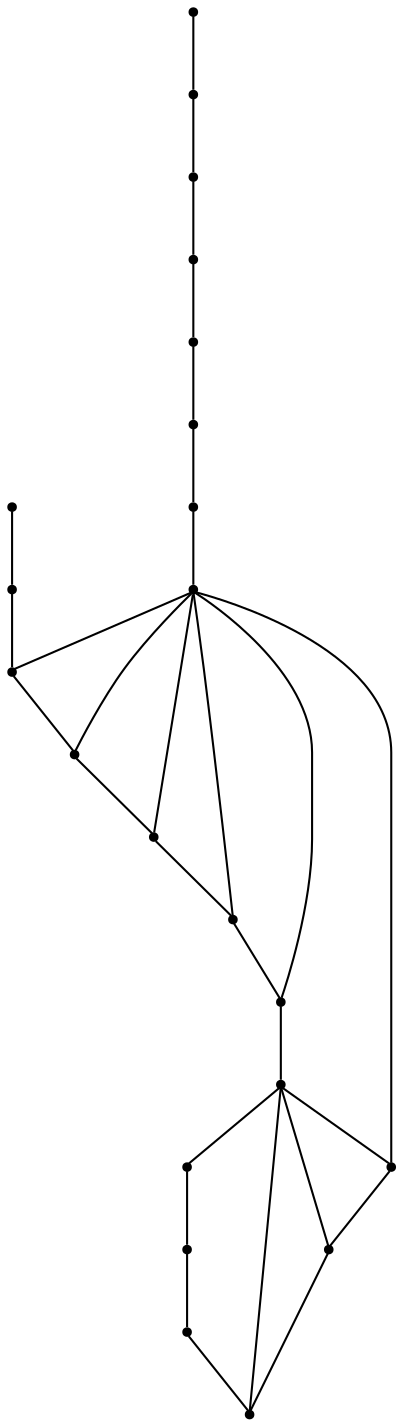 graph {
  node [shape=point,comment="{\"directed\":false,\"doi\":\"10.1007/11618058_25\",\"figure\":\"9 (1)\"}"]

  v0 [pos="376.9242777979651,962.9791259765623"]
  v1 [pos="481.78129542151163,962.9791259765623"]
  v2 [pos="586.6424781976744,962.9791259765623"]
  v3 [pos="691.4994640261627,962.9791259765623"]
  v4 [pos="796.3564498546511,962.9791259765623"]
  v5 [pos="901.2134992732558,962.9791259765623"]
  v6 [pos="1006.0746184593023,962.9791259765623"]
  v7 [pos="1110.9316678779069,962.9791259765623"]
  v8 [pos="1215.788590116279,962.9791259765623"]
  v9 [pos="1320.6498364825582,962.9791259765623"]
  v10 [pos="1425.5068859011628,962.9791259765623"]
  v11 [pos="376.92427779796515,1329.9166361490884"]
  v12 [pos="481.78129542151163,1329.9166361490884"]
  v13 [pos="586.6424781976744,1329.9166361490884"]
  v14 [pos="691.4994640261627,1329.9166361490884"]
  v15 [pos="796.3564498546511,1329.9166361490884"]
  v16 [pos="901.2134992732558,1329.9166361490884"]
  v17 [pos="1006.0746184593023,1329.9166361490884"]
  v18 [pos="1110.9316678779069,1329.9166361490884"]
  v19 [pos="1215.788590116279,1329.9166361490884"]
  v20 [pos="1320.6498364825584,1329.9166361490884"]
  v21 [pos="1425.5068859011626,1329.9166361490884"]

  v0 -- v11 [id="-1",pos="376.9242777979651,962.9791259765623 270.8878860828488,962.6874287923174 270.8878860828488,962.6874287923174 270.8878860828488,962.6874287923174 270.8878860828488,1329.3540954589841 270.8878860828488,1329.3540954589841 270.8878860828488,1329.3540954589841 376.92427779796515,1329.9166361490884 376.92427779796515,1329.9166361490884 376.92427779796515,1329.9166361490884"]
  v1 -- v0 [id="-2",pos="481.78129542151163,962.9791259765623 376.9242777979651,962.9791259765623 376.9242777979651,962.9791259765623 376.9242777979651,962.9791259765623"]
  v2 -- v1 [id="-3",pos="586.6424781976744,962.9791259765623 481.78129542151163,962.9791259765623 481.78129542151163,962.9791259765623 481.78129542151163,962.9791259765623"]
  v3 -- v2 [id="-4",pos="691.4994640261627,962.9791259765623 586.6424781976744,962.9791259765623 586.6424781976744,962.9791259765623 586.6424781976744,962.9791259765623"]
  v4 -- v3 [id="-5",pos="796.3564498546511,962.9791259765623 691.4994640261627,962.9791259765623 691.4994640261627,962.9791259765623 691.4994640261627,962.9791259765623"]
  v5 -- v4 [id="-6",pos="901.2134992732558,962.9791259765623 796.3564498546511,962.9791259765623 796.3564498546511,962.9791259765623 796.3564498546511,962.9791259765623"]
  v6 -- v5 [id="-7",pos="1006.0746184593023,962.9791259765623 901.2134992732558,962.9791259765623 901.2134992732558,962.9791259765623 901.2134992732558,962.9791259765623"]
  v7 -- v6 [id="-8",pos="1110.9316678779069,962.9791259765623 1006.0746184593023,962.9791259765623 1006.0746184593023,962.9791259765623 1006.0746184593023,962.9791259765623"]
  v8 -- v7 [id="-9",pos="1215.788590116279,962.9791259765623 1110.9316678779069,962.9791259765623 1110.9316678779069,962.9791259765623 1110.9316678779069,962.9791259765623"]
  v14 -- v7 [id="-10",pos="691.4994640261627,1329.9166361490884 1110.9316678779069,962.9791259765623 1110.9316678779069,962.9791259765623 1110.9316678779069,962.9791259765623"]
  v14 -- v4 [id="-11",pos="691.4994640261627,1329.9166361490884 796.3564498546511,962.9791259765623 796.3564498546511,962.9791259765623 796.3564498546511,962.9791259765623"]
  v14 -- v6 [id="-12",pos="691.4994640261627,1329.9166361490884 1006.0746184593023,962.9791259765623 1006.0746184593023,962.9791259765623 1006.0746184593023,962.9791259765623"]
  v14 -- v5 [id="-13",pos="691.4994640261627,1329.9166361490884 901.2134992732558,962.9791259765623 901.2134992732558,962.9791259765623 901.2134992732558,962.9791259765623"]
  v14 -- v8 [id="-14",pos="691.4994640261627,1329.9166361490884 1215.788590116279,962.9791259765623 1215.788590116279,962.9791259765623 1215.788590116279,962.9791259765623"]
  v3 -- v13 [id="-16",pos="691.4994640261627,962.9791259765623 586.6424781976744,1329.9166361490884 586.6424781976744,1329.9166361490884 586.6424781976744,1329.9166361490884"]
  v3 -- v12 [id="-17",pos="691.4994640261627,962.9791259765623 481.78129542151163,1329.9166361490884 481.78129542151163,1329.9166361490884 481.78129542151163,1329.9166361490884"]
  v3 -- v11 [id="-18",pos="691.4994640261627,962.9791259765623 376.92427779796515,1329.9166361490884 376.92427779796515,1329.9166361490884 376.92427779796515,1329.9166361490884"]
  v9 -- v8 [id="-22",pos="1320.6498364825582,962.9791259765623 1215.788590116279,962.9791259765623 1215.788590116279,962.9791259765623 1215.788590116279,962.9791259765623"]
  v20 -- v19 [id="-24",pos="1320.6498364825584,1329.9166361490884 1215.788590116279,1329.9166361490884 1215.788590116279,1329.9166361490884 1215.788590116279,1329.9166361490884"]
  v17 -- v16 [id="-25",pos="1006.0746184593023,1329.9166361490884 901.2134992732558,1329.9166361490884 901.2134992732558,1329.9166361490884 901.2134992732558,1329.9166361490884"]
  v16 -- v15 [id="-26",pos="901.2134992732558,1329.9166361490884 796.3564498546511,1329.9166361490884 796.3564498546511,1329.9166361490884 796.3564498546511,1329.9166361490884"]
  v15 -- v14 [id="-27",pos="796.3564498546511,1329.9166361490884 691.4994640261627,1329.9166361490884 691.4994640261627,1329.9166361490884 691.4994640261627,1329.9166361490884"]
  v14 -- v13 [id="-28",pos="691.4994640261627,1329.9166361490884 586.6424781976744,1329.9166361490884 586.6424781976744,1329.9166361490884 586.6424781976744,1329.9166361490884"]
  v13 -- v12 [id="-29",pos="586.6424781976744,1329.9166361490884 481.78129542151163,1329.9166361490884 481.78129542151163,1329.9166361490884 481.78129542151163,1329.9166361490884"]
  v12 -- v11 [id="-30",pos="481.78129542151163,1329.9166361490884 376.92427779796515,1329.9166361490884 376.92427779796515,1329.9166361490884 376.92427779796515,1329.9166361490884"]
  v18 -- v17 [id="-31",pos="1110.9316678779069,1329.9166361490884 1006.0746184593023,1329.9166361490884 1006.0746184593023,1329.9166361490884 1006.0746184593023,1329.9166361490884"]
  v21 -- v20 [id="-33",pos="1425.5068859011626,1329.9166361490884 1320.6498364825584,1329.9166361490884 1320.6498364825584,1329.9166361490884 1320.6498364825584,1329.9166361490884"]
  v19 -- v18 [id="-34",pos="1215.788590116279,1329.9166361490884 1110.9316678779069,1329.9166361490884 1110.9316678779069,1329.9166361490884 1110.9316678779069,1329.9166361490884"]
  v10 -- v9 [id="-35",pos="1425.5068859011628,962.9791259765623 1320.6498364825582,962.9791259765623 1320.6498364825582,962.9791259765623 1320.6498364825582,962.9791259765623"]
}